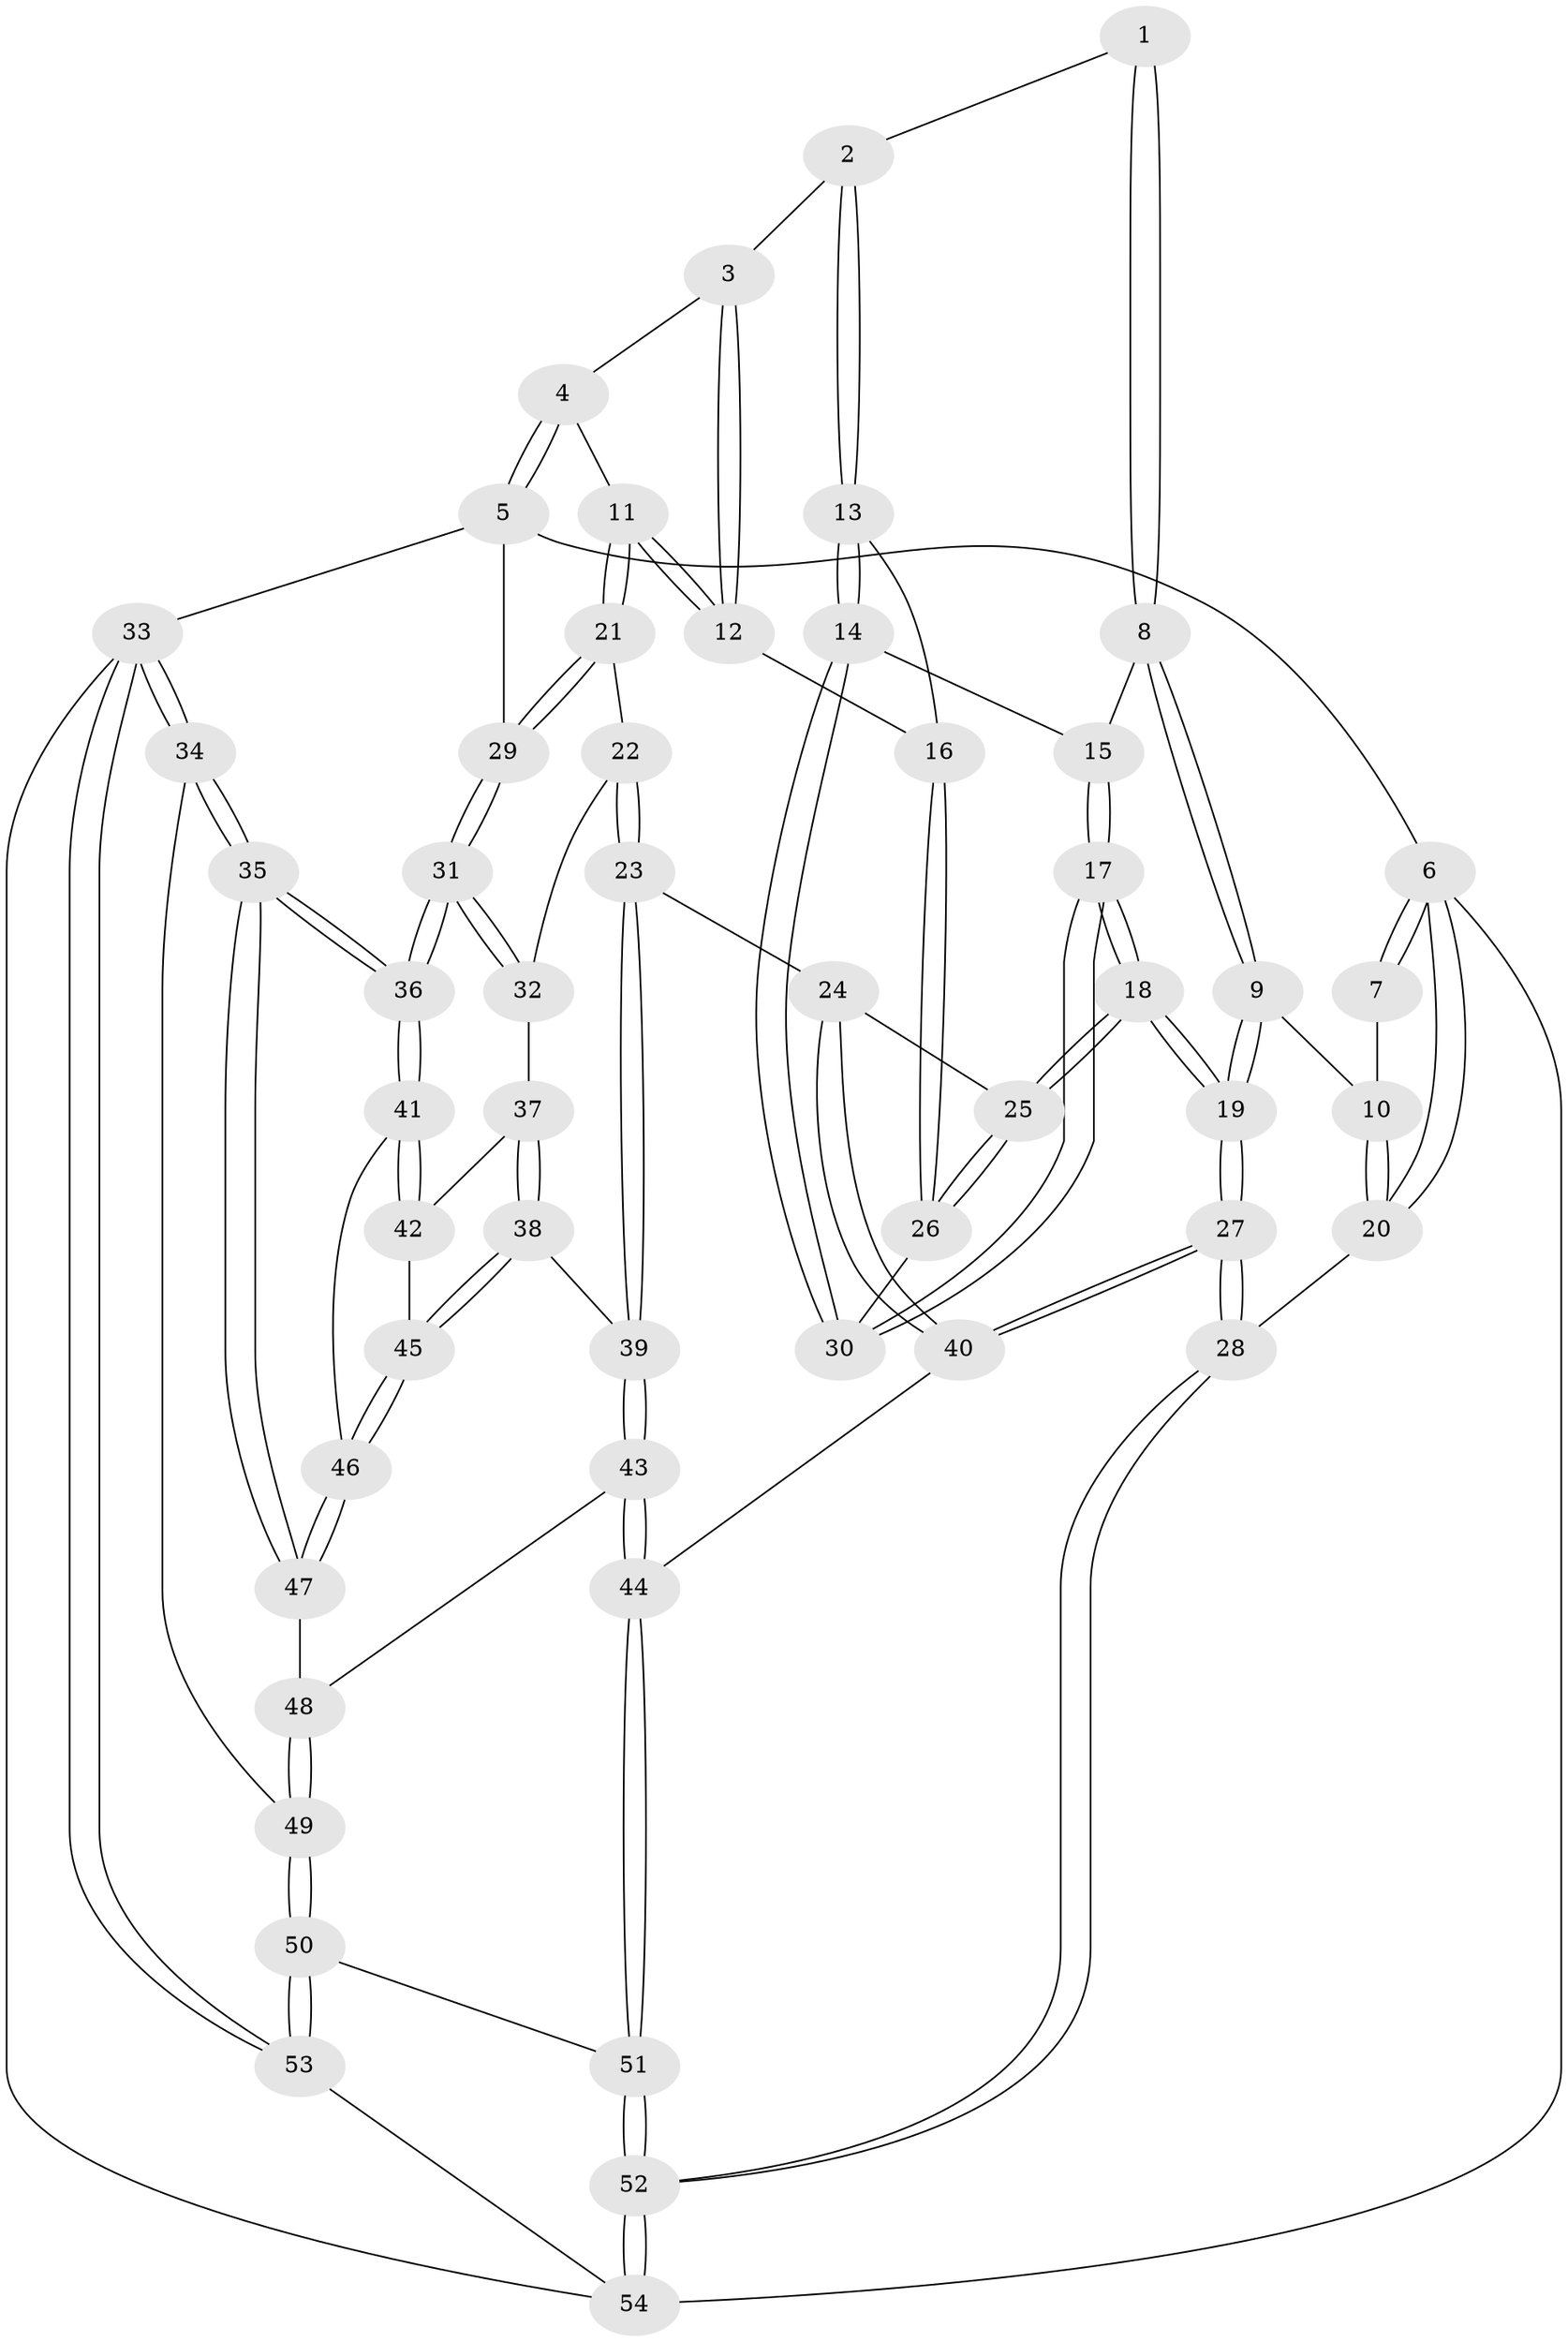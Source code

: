 // coarse degree distribution, {5: 0.4444444444444444, 3: 0.18518518518518517, 4: 0.2962962962962963, 7: 0.037037037037037035, 6: 0.037037037037037035}
// Generated by graph-tools (version 1.1) at 2025/05/03/04/25 22:05:37]
// undirected, 54 vertices, 132 edges
graph export_dot {
graph [start="1"]
  node [color=gray90,style=filled];
  1 [pos="+0.2997578243269461+0"];
  2 [pos="+0.4015559029917241+0"];
  3 [pos="+0.4194472550126229+0"];
  4 [pos="+0.6078027170376121+0"];
  5 [pos="+1+0"];
  6 [pos="+0+0"];
  7 [pos="+0.2533874556544757+0"];
  8 [pos="+0.220226974769275+0.1141857513424573"];
  9 [pos="+0.13439254017343244+0.21837441860614834"];
  10 [pos="+0.04359965289382235+0.15639250650419123"];
  11 [pos="+0.7525506317753852+0.17518224600865057"];
  12 [pos="+0.7186089978241401+0.175358849987478"];
  13 [pos="+0.44737599286622093+0.1771981967666671"];
  14 [pos="+0.42841787497301287+0.22586418805069516"];
  15 [pos="+0.2506294743743537+0.14839257380936"];
  16 [pos="+0.6988094318914346+0.18407604683784837"];
  17 [pos="+0.288537004448107+0.44571330723130725"];
  18 [pos="+0.2791847874345922+0.4604927545060396"];
  19 [pos="+0.24958240085923988+0.5025457077283692"];
  20 [pos="+0+0.1860918365065301"];
  21 [pos="+0.8490239947364748+0.18672714902909862"];
  22 [pos="+0.8454211768606386+0.2545697043683783"];
  23 [pos="+0.6871435092952004+0.4313934875889898"];
  24 [pos="+0.6583135166754466+0.4215564358911319"];
  25 [pos="+0.6259267813689919+0.37354032922736957"];
  26 [pos="+0.6075815190110548+0.33323024299682485"];
  27 [pos="+0.22565920672681833+0.5912814569516782"];
  28 [pos="+0+0.7464550655622565"];
  29 [pos="+1+0"];
  30 [pos="+0.4189168480959934+0.2662326889603228"];
  31 [pos="+1+0.5045637095461751"];
  32 [pos="+0.9018971831137691+0.3802252085794204"];
  33 [pos="+1+1"];
  34 [pos="+1+0.7433514591853849"];
  35 [pos="+1+0.7154005584068437"];
  36 [pos="+1+0.6334496256924328"];
  37 [pos="+0.8705851903509342+0.4645639235748736"];
  38 [pos="+0.806057609385392+0.5217409635235748"];
  39 [pos="+0.7316687513842853+0.5148108176922648"];
  40 [pos="+0.3137762296416045+0.6139308122800076"];
  41 [pos="+1+0.5611425823209422"];
  42 [pos="+0.9624523723436033+0.5324437393248318"];
  43 [pos="+0.6796830034003007+0.6037507135942117"];
  44 [pos="+0.4562669912020337+0.6848408305770288"];
  45 [pos="+0.837522261806282+0.5684824307085832"];
  46 [pos="+0.8473512510671547+0.5888688728435642"];
  47 [pos="+0.8596408746252233+0.6647399364961596"];
  48 [pos="+0.7913925200791849+0.7303222339374651"];
  49 [pos="+0.7742192036547055+0.8416009066939176"];
  50 [pos="+0.6930633051880384+0.9511408018158121"];
  51 [pos="+0.5833589736350762+0.850154981674526"];
  52 [pos="+0+1"];
  53 [pos="+0.7127444725967735+1"];
  54 [pos="+0+1"];
  1 -- 2;
  1 -- 8;
  1 -- 8;
  2 -- 3;
  2 -- 13;
  2 -- 13;
  3 -- 4;
  3 -- 12;
  3 -- 12;
  4 -- 5;
  4 -- 5;
  4 -- 11;
  5 -- 6;
  5 -- 29;
  5 -- 33;
  6 -- 7;
  6 -- 7;
  6 -- 20;
  6 -- 20;
  6 -- 54;
  7 -- 10;
  8 -- 9;
  8 -- 9;
  8 -- 15;
  9 -- 10;
  9 -- 19;
  9 -- 19;
  10 -- 20;
  10 -- 20;
  11 -- 12;
  11 -- 12;
  11 -- 21;
  11 -- 21;
  12 -- 16;
  13 -- 14;
  13 -- 14;
  13 -- 16;
  14 -- 15;
  14 -- 30;
  14 -- 30;
  15 -- 17;
  15 -- 17;
  16 -- 26;
  16 -- 26;
  17 -- 18;
  17 -- 18;
  17 -- 30;
  17 -- 30;
  18 -- 19;
  18 -- 19;
  18 -- 25;
  18 -- 25;
  19 -- 27;
  19 -- 27;
  20 -- 28;
  21 -- 22;
  21 -- 29;
  21 -- 29;
  22 -- 23;
  22 -- 23;
  22 -- 32;
  23 -- 24;
  23 -- 39;
  23 -- 39;
  24 -- 25;
  24 -- 40;
  24 -- 40;
  25 -- 26;
  25 -- 26;
  26 -- 30;
  27 -- 28;
  27 -- 28;
  27 -- 40;
  27 -- 40;
  28 -- 52;
  28 -- 52;
  29 -- 31;
  29 -- 31;
  31 -- 32;
  31 -- 32;
  31 -- 36;
  31 -- 36;
  32 -- 37;
  33 -- 34;
  33 -- 34;
  33 -- 53;
  33 -- 53;
  33 -- 54;
  34 -- 35;
  34 -- 35;
  34 -- 49;
  35 -- 36;
  35 -- 36;
  35 -- 47;
  35 -- 47;
  36 -- 41;
  36 -- 41;
  37 -- 38;
  37 -- 38;
  37 -- 42;
  38 -- 39;
  38 -- 45;
  38 -- 45;
  39 -- 43;
  39 -- 43;
  40 -- 44;
  41 -- 42;
  41 -- 42;
  41 -- 46;
  42 -- 45;
  43 -- 44;
  43 -- 44;
  43 -- 48;
  44 -- 51;
  44 -- 51;
  45 -- 46;
  45 -- 46;
  46 -- 47;
  46 -- 47;
  47 -- 48;
  48 -- 49;
  48 -- 49;
  49 -- 50;
  49 -- 50;
  50 -- 51;
  50 -- 53;
  50 -- 53;
  51 -- 52;
  51 -- 52;
  52 -- 54;
  52 -- 54;
  53 -- 54;
}
